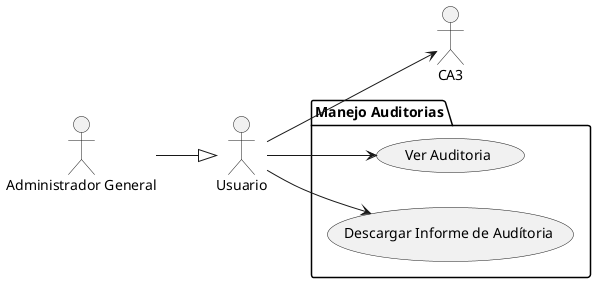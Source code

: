 @startuml manejoAuditoria
left to right direction
actor "Usuario" as Usuario
actor "Administrador General" as AdminGeneral

package "Manejo Auditorias" {
    usecase "Ver Auditoria" as CA1
    usecase "Descargar Informe de Audítoria" as CA2
}

AdminGeneral --|> Usuario
Usuario --> CA1
Usuario --> CA2
Usuario --> CA3
@enduml     